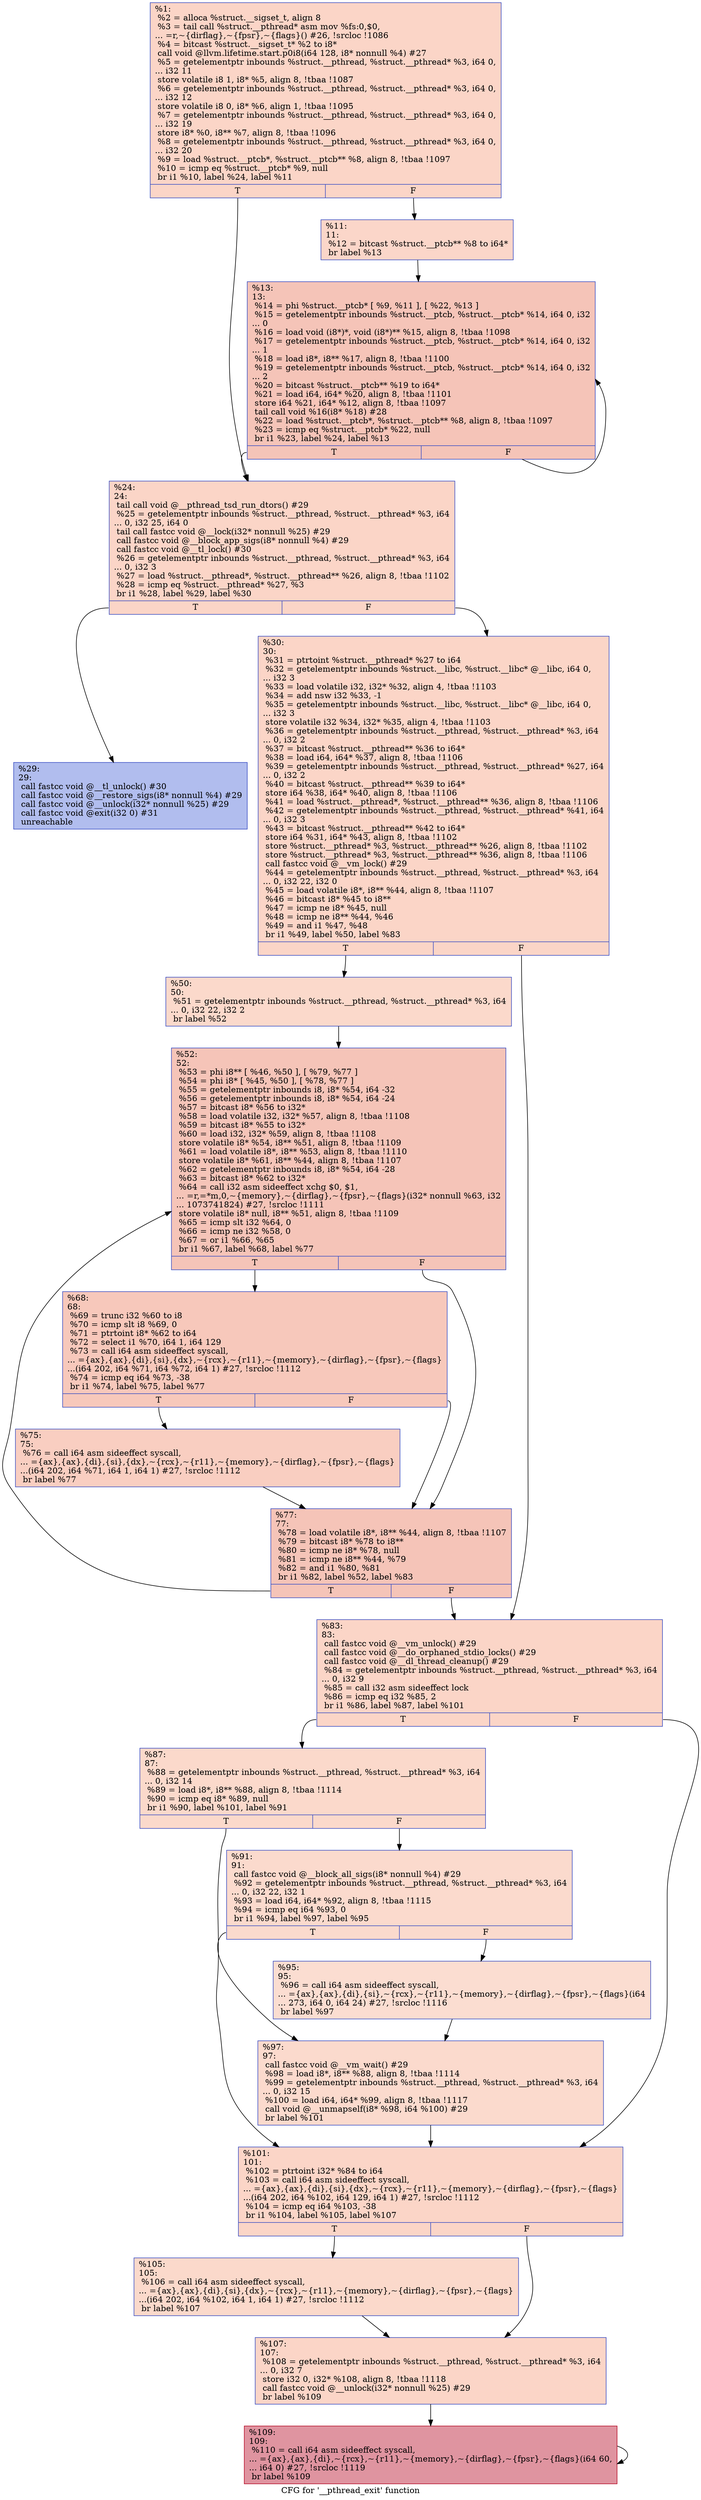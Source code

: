 digraph "CFG for '__pthread_exit' function" {
	label="CFG for '__pthread_exit' function";

	Node0x2414980 [shape=record,color="#3d50c3ff", style=filled, fillcolor="#f5a08170",label="{%1:\l  %2 = alloca %struct.__sigset_t, align 8\l  %3 = tail call %struct.__pthread* asm mov %fs:0,$0,\l... =r,~\{dirflag\},~\{fpsr\},~\{flags\}() #26, !srcloc !1086\l  %4 = bitcast %struct.__sigset_t* %2 to i8*\l  call void @llvm.lifetime.start.p0i8(i64 128, i8* nonnull %4) #27\l  %5 = getelementptr inbounds %struct.__pthread, %struct.__pthread* %3, i64 0,\l... i32 11\l  store volatile i8 1, i8* %5, align 8, !tbaa !1087\l  %6 = getelementptr inbounds %struct.__pthread, %struct.__pthread* %3, i64 0,\l... i32 12\l  store volatile i8 0, i8* %6, align 1, !tbaa !1095\l  %7 = getelementptr inbounds %struct.__pthread, %struct.__pthread* %3, i64 0,\l... i32 19\l  store i8* %0, i8** %7, align 8, !tbaa !1096\l  %8 = getelementptr inbounds %struct.__pthread, %struct.__pthread* %3, i64 0,\l... i32 20\l  %9 = load %struct.__ptcb*, %struct.__ptcb** %8, align 8, !tbaa !1097\l  %10 = icmp eq %struct.__ptcb* %9, null\l  br i1 %10, label %24, label %11\l|{<s0>T|<s1>F}}"];
	Node0x2414980:s0 -> Node0x24153b0;
	Node0x2414980:s1 -> Node0x2415310;
	Node0x2415310 [shape=record,color="#3d50c3ff", style=filled, fillcolor="#f6a38570",label="{%11:\l11:                                               \l  %12 = bitcast %struct.__ptcb** %8 to i64*\l  br label %13\l}"];
	Node0x2415310 -> Node0x2415360;
	Node0x2415360 [shape=record,color="#3d50c3ff", style=filled, fillcolor="#e97a5f70",label="{%13:\l13:                                               \l  %14 = phi %struct.__ptcb* [ %9, %11 ], [ %22, %13 ]\l  %15 = getelementptr inbounds %struct.__ptcb, %struct.__ptcb* %14, i64 0, i32\l... 0\l  %16 = load void (i8*)*, void (i8*)** %15, align 8, !tbaa !1098\l  %17 = getelementptr inbounds %struct.__ptcb, %struct.__ptcb* %14, i64 0, i32\l... 1\l  %18 = load i8*, i8** %17, align 8, !tbaa !1100\l  %19 = getelementptr inbounds %struct.__ptcb, %struct.__ptcb* %14, i64 0, i32\l... 2\l  %20 = bitcast %struct.__ptcb** %19 to i64*\l  %21 = load i64, i64* %20, align 8, !tbaa !1101\l  store i64 %21, i64* %12, align 8, !tbaa !1097\l  tail call void %16(i8* %18) #28\l  %22 = load %struct.__ptcb*, %struct.__ptcb** %8, align 8, !tbaa !1097\l  %23 = icmp eq %struct.__ptcb* %22, null\l  br i1 %23, label %24, label %13\l|{<s0>T|<s1>F}}"];
	Node0x2415360:s0 -> Node0x24153b0;
	Node0x2415360:s1 -> Node0x2415360;
	Node0x24153b0 [shape=record,color="#3d50c3ff", style=filled, fillcolor="#f5a08170",label="{%24:\l24:                                               \l  tail call void @__pthread_tsd_run_dtors() #29\l  %25 = getelementptr inbounds %struct.__pthread, %struct.__pthread* %3, i64\l... 0, i32 25, i64 0\l  tail call fastcc void @__lock(i32* nonnull %25) #29\l  call fastcc void @__block_app_sigs(i8* nonnull %4) #29\l  call fastcc void @__tl_lock() #30\l  %26 = getelementptr inbounds %struct.__pthread, %struct.__pthread* %3, i64\l... 0, i32 3\l  %27 = load %struct.__pthread*, %struct.__pthread** %26, align 8, !tbaa !1102\l  %28 = icmp eq %struct.__pthread* %27, %3\l  br i1 %28, label %29, label %30\l|{<s0>T|<s1>F}}"];
	Node0x24153b0:s0 -> Node0x2415400;
	Node0x24153b0:s1 -> Node0x2415450;
	Node0x2415400 [shape=record,color="#3d50c3ff", style=filled, fillcolor="#4f69d970",label="{%29:\l29:                                               \l  call fastcc void @__tl_unlock() #30\l  call fastcc void @__restore_sigs(i8* nonnull %4) #29\l  call fastcc void @__unlock(i32* nonnull %25) #29\l  call fastcc void @exit(i32 0) #31\l  unreachable\l}"];
	Node0x2415450 [shape=record,color="#3d50c3ff", style=filled, fillcolor="#f5a08170",label="{%30:\l30:                                               \l  %31 = ptrtoint %struct.__pthread* %27 to i64\l  %32 = getelementptr inbounds %struct.__libc, %struct.__libc* @__libc, i64 0,\l... i32 3\l  %33 = load volatile i32, i32* %32, align 4, !tbaa !1103\l  %34 = add nsw i32 %33, -1\l  %35 = getelementptr inbounds %struct.__libc, %struct.__libc* @__libc, i64 0,\l... i32 3\l  store volatile i32 %34, i32* %35, align 4, !tbaa !1103\l  %36 = getelementptr inbounds %struct.__pthread, %struct.__pthread* %3, i64\l... 0, i32 2\l  %37 = bitcast %struct.__pthread** %36 to i64*\l  %38 = load i64, i64* %37, align 8, !tbaa !1106\l  %39 = getelementptr inbounds %struct.__pthread, %struct.__pthread* %27, i64\l... 0, i32 2\l  %40 = bitcast %struct.__pthread** %39 to i64*\l  store i64 %38, i64* %40, align 8, !tbaa !1106\l  %41 = load %struct.__pthread*, %struct.__pthread** %36, align 8, !tbaa !1106\l  %42 = getelementptr inbounds %struct.__pthread, %struct.__pthread* %41, i64\l... 0, i32 3\l  %43 = bitcast %struct.__pthread** %42 to i64*\l  store i64 %31, i64* %43, align 8, !tbaa !1102\l  store %struct.__pthread* %3, %struct.__pthread** %26, align 8, !tbaa !1102\l  store %struct.__pthread* %3, %struct.__pthread** %36, align 8, !tbaa !1106\l  call fastcc void @__vm_lock() #29\l  %44 = getelementptr inbounds %struct.__pthread, %struct.__pthread* %3, i64\l... 0, i32 22, i32 0\l  %45 = load volatile i8*, i8** %44, align 8, !tbaa !1107\l  %46 = bitcast i8* %45 to i8**\l  %47 = icmp ne i8* %45, null\l  %48 = icmp ne i8** %44, %46\l  %49 = and i1 %47, %48\l  br i1 %49, label %50, label %83\l|{<s0>T|<s1>F}}"];
	Node0x2415450:s0 -> Node0x24154a0;
	Node0x2415450:s1 -> Node0x2415630;
	Node0x24154a0 [shape=record,color="#3d50c3ff", style=filled, fillcolor="#f7a88970",label="{%50:\l50:                                               \l  %51 = getelementptr inbounds %struct.__pthread, %struct.__pthread* %3, i64\l... 0, i32 22, i32 2\l  br label %52\l}"];
	Node0x24154a0 -> Node0x24154f0;
	Node0x24154f0 [shape=record,color="#3d50c3ff", style=filled, fillcolor="#e97a5f70",label="{%52:\l52:                                               \l  %53 = phi i8** [ %46, %50 ], [ %79, %77 ]\l  %54 = phi i8* [ %45, %50 ], [ %78, %77 ]\l  %55 = getelementptr inbounds i8, i8* %54, i64 -32\l  %56 = getelementptr inbounds i8, i8* %54, i64 -24\l  %57 = bitcast i8* %56 to i32*\l  %58 = load volatile i32, i32* %57, align 8, !tbaa !1108\l  %59 = bitcast i8* %55 to i32*\l  %60 = load i32, i32* %59, align 8, !tbaa !1108\l  store volatile i8* %54, i8** %51, align 8, !tbaa !1109\l  %61 = load volatile i8*, i8** %53, align 8, !tbaa !1110\l  store volatile i8* %61, i8** %44, align 8, !tbaa !1107\l  %62 = getelementptr inbounds i8, i8* %54, i64 -28\l  %63 = bitcast i8* %62 to i32*\l  %64 = call i32 asm sideeffect xchg $0, $1,\l... =r,=*m,0,~\{memory\},~\{dirflag\},~\{fpsr\},~\{flags\}(i32* nonnull %63, i32\l... 1073741824) #27, !srcloc !1111\l  store volatile i8* null, i8** %51, align 8, !tbaa !1109\l  %65 = icmp slt i32 %64, 0\l  %66 = icmp ne i32 %58, 0\l  %67 = or i1 %66, %65\l  br i1 %67, label %68, label %77\l|{<s0>T|<s1>F}}"];
	Node0x24154f0:s0 -> Node0x2415540;
	Node0x24154f0:s1 -> Node0x24155e0;
	Node0x2415540 [shape=record,color="#3d50c3ff", style=filled, fillcolor="#ed836670",label="{%68:\l68:                                               \l  %69 = trunc i32 %60 to i8\l  %70 = icmp slt i8 %69, 0\l  %71 = ptrtoint i8* %62 to i64\l  %72 = select i1 %70, i64 1, i64 129\l  %73 = call i64 asm sideeffect syscall,\l... =\{ax\},\{ax\},\{di\},\{si\},\{dx\},~\{rcx\},~\{r11\},~\{memory\},~\{dirflag\},~\{fpsr\},~\{flags\}\l...(i64 202, i64 %71, i64 %72, i64 1) #27, !srcloc !1112\l  %74 = icmp eq i64 %73, -38\l  br i1 %74, label %75, label %77\l|{<s0>T|<s1>F}}"];
	Node0x2415540:s0 -> Node0x2415590;
	Node0x2415540:s1 -> Node0x24155e0;
	Node0x2415590 [shape=record,color="#3d50c3ff", style=filled, fillcolor="#f2907270",label="{%75:\l75:                                               \l  %76 = call i64 asm sideeffect syscall,\l... =\{ax\},\{ax\},\{di\},\{si\},\{dx\},~\{rcx\},~\{r11\},~\{memory\},~\{dirflag\},~\{fpsr\},~\{flags\}\l...(i64 202, i64 %71, i64 1, i64 1) #27, !srcloc !1112\l  br label %77\l}"];
	Node0x2415590 -> Node0x24155e0;
	Node0x24155e0 [shape=record,color="#3d50c3ff", style=filled, fillcolor="#e97a5f70",label="{%77:\l77:                                               \l  %78 = load volatile i8*, i8** %44, align 8, !tbaa !1107\l  %79 = bitcast i8* %78 to i8**\l  %80 = icmp ne i8* %78, null\l  %81 = icmp ne i8** %44, %79\l  %82 = and i1 %80, %81\l  br i1 %82, label %52, label %83\l|{<s0>T|<s1>F}}"];
	Node0x24155e0:s0 -> Node0x24154f0;
	Node0x24155e0:s1 -> Node0x2415630;
	Node0x2415630 [shape=record,color="#3d50c3ff", style=filled, fillcolor="#f5a08170",label="{%83:\l83:                                               \l  call fastcc void @__vm_unlock() #29\l  call fastcc void @__do_orphaned_stdio_locks() #29\l  call fastcc void @__dl_thread_cleanup() #29\l  %84 = getelementptr inbounds %struct.__pthread, %struct.__pthread* %3, i64\l... 0, i32 9\l  %85 = call i32 asm sideeffect lock \l  %86 = icmp eq i32 %85, 2\l  br i1 %86, label %87, label %101\l|{<s0>T|<s1>F}}"];
	Node0x2415630:s0 -> Node0x2415680;
	Node0x2415630:s1 -> Node0x24157c0;
	Node0x2415680 [shape=record,color="#3d50c3ff", style=filled, fillcolor="#f7a88970",label="{%87:\l87:                                               \l  %88 = getelementptr inbounds %struct.__pthread, %struct.__pthread* %3, i64\l... 0, i32 14\l  %89 = load i8*, i8** %88, align 8, !tbaa !1114\l  %90 = icmp eq i8* %89, null\l  br i1 %90, label %101, label %91\l|{<s0>T|<s1>F}}"];
	Node0x2415680:s0 -> Node0x24157c0;
	Node0x2415680:s1 -> Node0x24156d0;
	Node0x24156d0 [shape=record,color="#3d50c3ff", style=filled, fillcolor="#f7ac8e70",label="{%91:\l91:                                               \l  call fastcc void @__block_all_sigs(i8* nonnull %4) #29\l  %92 = getelementptr inbounds %struct.__pthread, %struct.__pthread* %3, i64\l... 0, i32 22, i32 1\l  %93 = load i64, i64* %92, align 8, !tbaa !1115\l  %94 = icmp eq i64 %93, 0\l  br i1 %94, label %97, label %95\l|{<s0>T|<s1>F}}"];
	Node0x24156d0:s0 -> Node0x2415770;
	Node0x24156d0:s1 -> Node0x2415720;
	Node0x2415720 [shape=record,color="#3d50c3ff", style=filled, fillcolor="#f7b39670",label="{%95:\l95:                                               \l  %96 = call i64 asm sideeffect syscall,\l... =\{ax\},\{ax\},\{di\},\{si\},~\{rcx\},~\{r11\},~\{memory\},~\{dirflag\},~\{fpsr\},~\{flags\}(i64\l... 273, i64 0, i64 24) #27, !srcloc !1116\l  br label %97\l}"];
	Node0x2415720 -> Node0x2415770;
	Node0x2415770 [shape=record,color="#3d50c3ff", style=filled, fillcolor="#f7ac8e70",label="{%97:\l97:                                               \l  call fastcc void @__vm_wait() #29\l  %98 = load i8*, i8** %88, align 8, !tbaa !1114\l  %99 = getelementptr inbounds %struct.__pthread, %struct.__pthread* %3, i64\l... 0, i32 15\l  %100 = load i64, i64* %99, align 8, !tbaa !1117\l  call void @__unmapself(i8* %98, i64 %100) #29\l  br label %101\l}"];
	Node0x2415770 -> Node0x24157c0;
	Node0x24157c0 [shape=record,color="#3d50c3ff", style=filled, fillcolor="#f5a08170",label="{%101:\l101:                                              \l  %102 = ptrtoint i32* %84 to i64\l  %103 = call i64 asm sideeffect syscall,\l... =\{ax\},\{ax\},\{di\},\{si\},\{dx\},~\{rcx\},~\{r11\},~\{memory\},~\{dirflag\},~\{fpsr\},~\{flags\}\l...(i64 202, i64 %102, i64 129, i64 1) #27, !srcloc !1112\l  %104 = icmp eq i64 %103, -38\l  br i1 %104, label %105, label %107\l|{<s0>T|<s1>F}}"];
	Node0x24157c0:s0 -> Node0x2415810;
	Node0x24157c0:s1 -> Node0x2415860;
	Node0x2415810 [shape=record,color="#3d50c3ff", style=filled, fillcolor="#f7a88970",label="{%105:\l105:                                              \l  %106 = call i64 asm sideeffect syscall,\l... =\{ax\},\{ax\},\{di\},\{si\},\{dx\},~\{rcx\},~\{r11\},~\{memory\},~\{dirflag\},~\{fpsr\},~\{flags\}\l...(i64 202, i64 %102, i64 1, i64 1) #27, !srcloc !1112\l  br label %107\l}"];
	Node0x2415810 -> Node0x2415860;
	Node0x2415860 [shape=record,color="#3d50c3ff", style=filled, fillcolor="#f5a08170",label="{%107:\l107:                                              \l  %108 = getelementptr inbounds %struct.__pthread, %struct.__pthread* %3, i64\l... 0, i32 7\l  store i32 0, i32* %108, align 8, !tbaa !1118\l  call fastcc void @__unlock(i32* nonnull %25) #29\l  br label %109\l}"];
	Node0x2415860 -> Node0x24158b0;
	Node0x24158b0 [shape=record,color="#b70d28ff", style=filled, fillcolor="#b70d2870",label="{%109:\l109:                                              \l  %110 = call i64 asm sideeffect syscall,\l... =\{ax\},\{ax\},\{di\},~\{rcx\},~\{r11\},~\{memory\},~\{dirflag\},~\{fpsr\},~\{flags\}(i64 60,\l... i64 0) #27, !srcloc !1119\l  br label %109\l}"];
	Node0x24158b0 -> Node0x24158b0;
}
